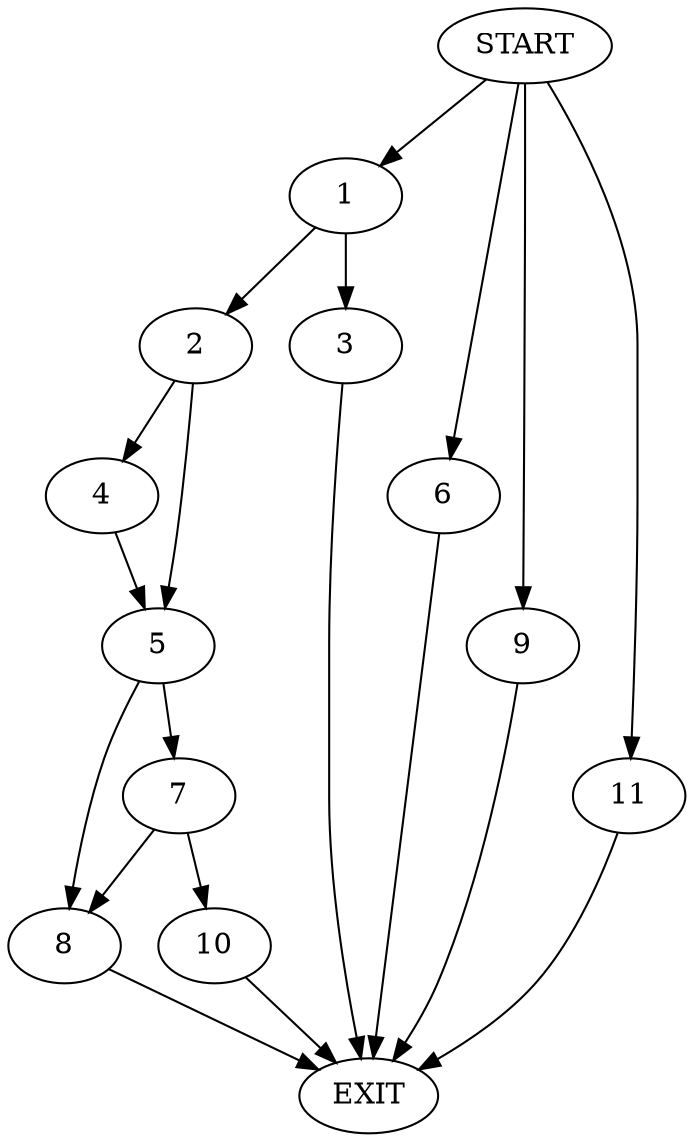 digraph {
0 [label="START"]
12 [label="EXIT"]
0 -> 1
1 -> 2
1 -> 3
3 -> 12
2 -> 4
2 -> 5
0 -> 6
6 -> 12
4 -> 5
5 -> 7
5 -> 8
0 -> 9
9 -> 12
7 -> 10
7 -> 8
8 -> 12
10 -> 12
0 -> 11
11 -> 12
}
